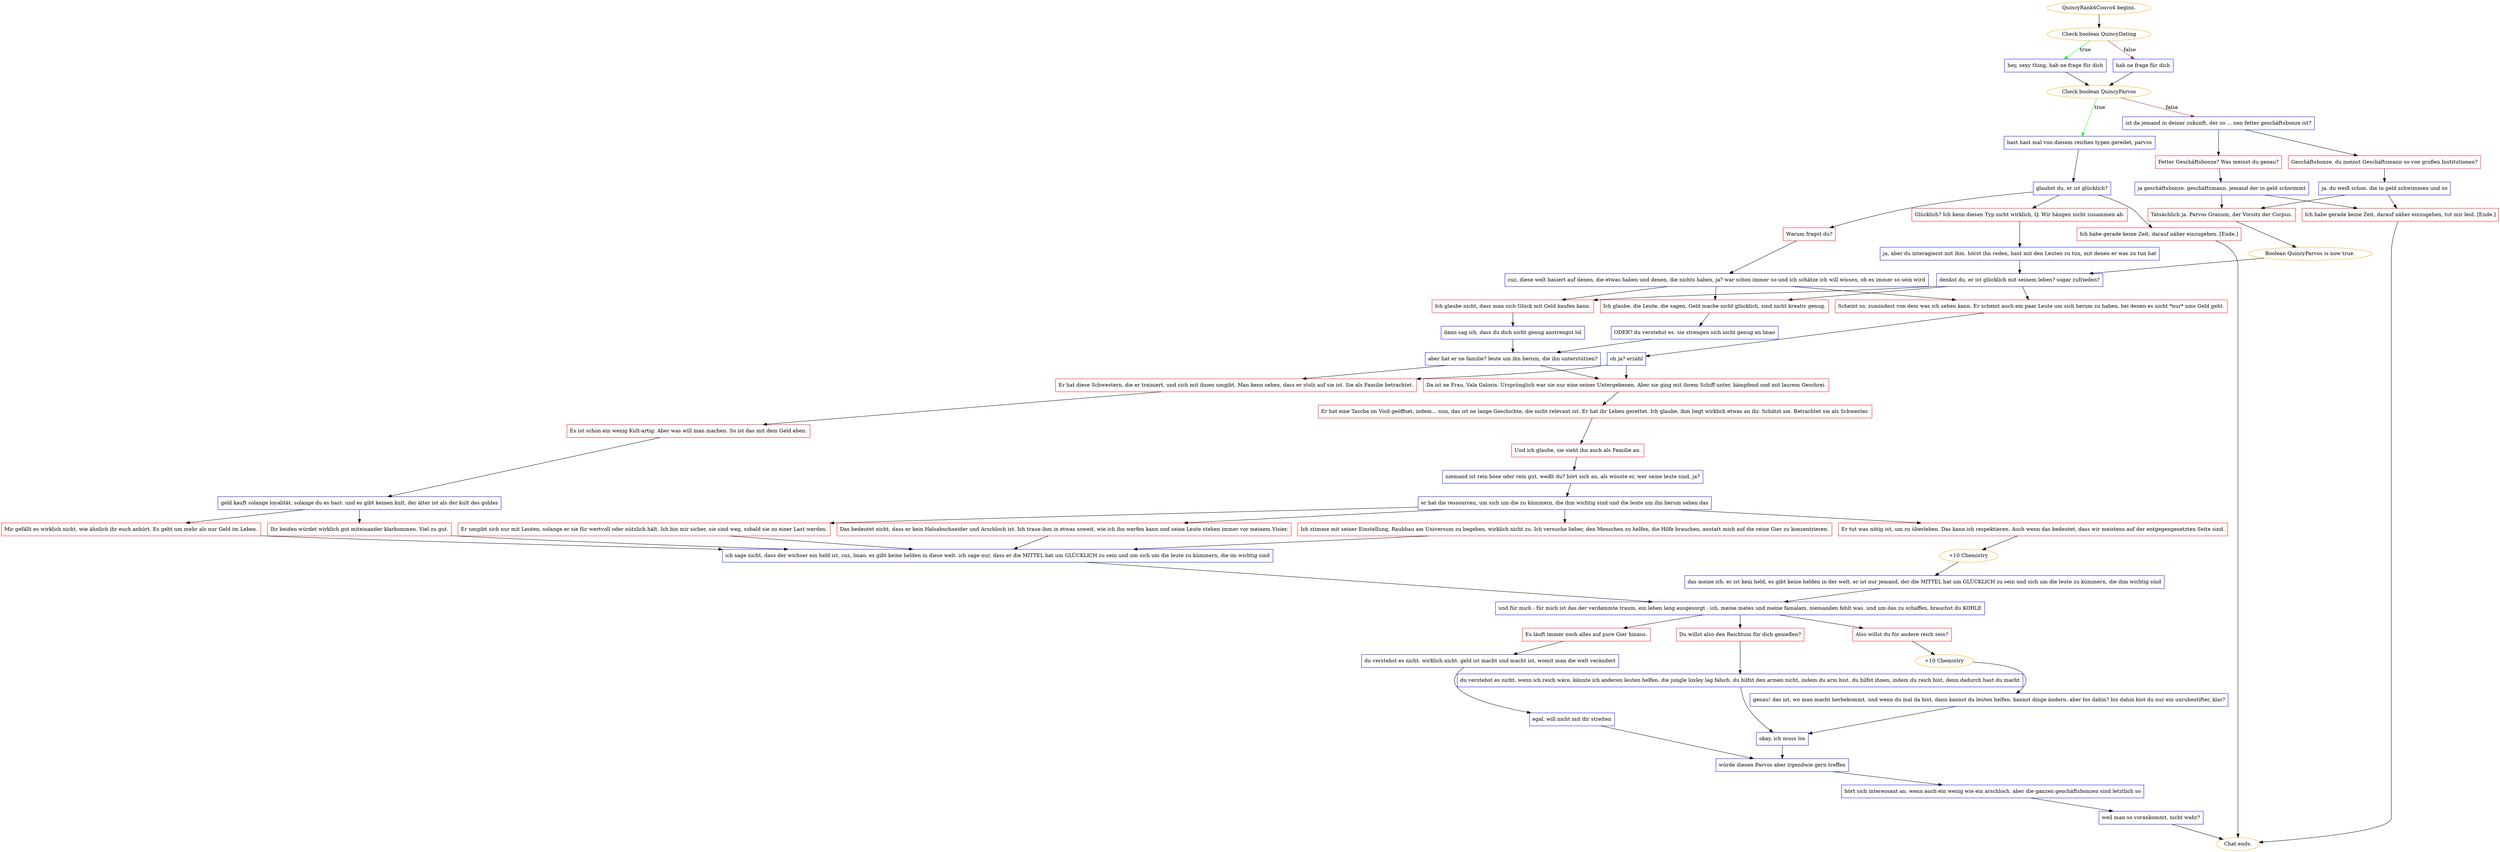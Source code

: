 digraph {
	"QuincyRank4Convo4 begins." [color=orange];
		"QuincyRank4Convo4 begins." -> j1225974393;
	j1225974393 [label="Check boolean QuincyDating",color=orange];
		j1225974393 -> j2090672390 [label=true,color=green];
		j1225974393 -> j2422588141 [label=false,color=brown];
	j2090672390 [label="hey, sexy thing, hab ne frage für dich",shape=box,color=blue];
		j2090672390 -> j729270467;
	j2422588141 [label="hab ne frage für dich",shape=box,color=blue];
		j2422588141 -> j729270467;
	j729270467 [label="Check boolean QuincyParvos",color=orange];
		j729270467 -> j3415697146 [label=true,color=green];
		j729270467 -> j3036089533 [label=false,color=brown];
	j3415697146 [label="hast hast mal von diesem reichen typen geredet, parvos",shape=box,color=blue];
		j3415697146 -> j2802138075;
	j3036089533 [label="ist da jemand in deiner zukunft, der so ... nen fetter geschäftsbonze ist?",shape=box,color=blue];
		j3036089533 -> j2596453687;
		j3036089533 -> j2701753863;
	j2802138075 [label="glaubst du, er ist glücklich?",shape=box,color=blue];
		j2802138075 -> j2959693926;
		j2802138075 -> j1855068809;
		j2802138075 -> j3329010424;
	j2596453687 [label="Fetter Geschäftsbonze? Was meinst du genau?",shape=box,color=red];
		j2596453687 -> j1432156131;
	j2701753863 [label="Geschäftsbonze, du meinst Geschäftsmann so von großen Institutionen?",shape=box,color=red];
		j2701753863 -> j934485944;
	j2959693926 [label="Glücklich? Ich kenn diesen Typ nicht wirklich, Q. Wir hängen nicht zusammen ab.",shape=box,color=red];
		j2959693926 -> j1881121418;
	j1855068809 [label="Warum fragst du?",shape=box,color=red];
		j1855068809 -> j2335902355;
	j3329010424 [label="Ich habe gerade keine Zeit, darauf näher einzugehen. [Ende.]",shape=box,color=red];
		j3329010424 -> "Chat ends.";
	j1432156131 [label="ja geschäftsbonze. geschäftsmann. jemand der in geld schwimmt",shape=box,color=blue];
		j1432156131 -> j4152112424;
		j1432156131 -> j576262991;
	j934485944 [label="ja. du weiß schon. die in geld schwimmen und so",shape=box,color=blue];
		j934485944 -> j4152112424;
		j934485944 -> j576262991;
	j1881121418 [label="ja, aber du interagierst mit ihm. hörst ihn reden, hast mit den Leuten zu tun, mit denen er was zu tun hat",shape=box,color=blue];
		j1881121418 -> j4210497618;
	j2335902355 [label="cuz, diese welt basiert auf denen, die etwas haben und denen, die nichts haben, ja? war schon immer so und ich schätze ich will wissen, ob es immer so sein wird",shape=box,color=blue];
		j2335902355 -> j760884219;
		j2335902355 -> j1153185231;
		j2335902355 -> j1701320898;
	"Chat ends." [color=orange];
	j4152112424 [label="Tatsächlich ja. Parvos Granum, der Vorsitz der Corpus.",shape=box,color=red];
		j4152112424 -> j686349777;
	j576262991 [label="Ich habe gerade keine Zeit, darauf näher einzugehen, tut mir leid. [Ende.]",shape=box,color=red];
		j576262991 -> "Chat ends.";
	j4210497618 [label="denkst du, er ist glücklich mit seinem leben? sogar zufrieden?",shape=box,color=blue];
		j4210497618 -> j760884219;
		j4210497618 -> j1153185231;
		j4210497618 -> j1701320898;
	j760884219 [label="Ich glaube nicht, dass man sich Glück mit Geld kaufen kann.",shape=box,color=red];
		j760884219 -> j3267345343;
	j1153185231 [label="Ich glaube, die Leute, die sagen, Geld mache nicht glücklich, sind nicht kreativ genug.",shape=box,color=red];
		j1153185231 -> j2137486850;
	j1701320898 [label="Scheint so, zumindest von dem was ich sehen kann. Er scheint auch ein paar Leute um sich herum zu haben, bei denen es nicht *nur* ums Geld geht.",shape=box,color=red];
		j1701320898 -> j75160074;
	j686349777 [label="Boolean QuincyParvos is now true.",color=orange];
		j686349777 -> j4210497618;
	j3267345343 [label="dann sag ich, dass du dich nicht genug anstrengst lol",shape=box,color=blue];
		j3267345343 -> j1135792069;
	j2137486850 [label="ODER? du verstehst es. sie strengen sich nicht genug an lmao",shape=box,color=blue];
		j2137486850 -> j1135792069;
	j75160074 [label="oh ja? erzähl",shape=box,color=blue];
		j75160074 -> j4256570862;
		j75160074 -> j3714639662;
	j1135792069 [label="aber hat er ne familie? leute um ihn herum, die ihn unterstützen?",shape=box,color=blue];
		j1135792069 -> j4256570862;
		j1135792069 -> j3714639662;
	j4256570862 [label="Da ist ne Frau, Vala Galoris. Ursprünglich war sie nur eine seiner Untergebenen. Aber sie ging mit ihrem Schiff unter, kämpfend und mit laurem Geschrei.",shape=box,color=red];
		j4256570862 -> j1605873490;
	j3714639662 [label="Er hat diese Schwestern, die er trainiert, und sich mit ihnen umgibt. Man kenn sehen, dass er stolz auf sie ist. Sie als Familie betrachtet.",shape=box,color=red];
		j3714639662 -> j2175809694;
	j1605873490 [label="Er hat eine Tasche im Void geöffnet, indem... nun, das ist ne lange Geschichte, die nicht relevant ist. Er hat ihr Leben gerettet. Ich glaube, ihm liegt wirklich etwas an ihr. Schätzt sie. Betrachtet sie als Schwester.",shape=box,color=red];
		j1605873490 -> j794051290;
	j2175809694 [label="Es ist schon ein wenig Kult-artig. Aber was will man machen. So ist das mit dem Geld eben.",shape=box,color=red];
		j2175809694 -> j834266180;
	j794051290 [label="Und ich glaube, sie sieht ihn auch als Familie an.",shape=box,color=red];
		j794051290 -> j387877412;
	j834266180 [label="geld kauft solange loyalität, solange du es hast. und es gibt keinen kult, der älter ist als der kult des goldes",shape=box,color=blue];
		j834266180 -> j2749020361;
		j834266180 -> j2912577146;
	j387877412 [label="niemand ist rein böse oder rein gut, weißt du? hört sich an, als wüsste er, wer seine leute sind, ja?",shape=box,color=blue];
		j387877412 -> j2794857244;
	j2749020361 [label="Mir gefällt es wirklich nicht, wie ähnlich ihr euch anhört. Es geht um mehr als nur Geld im Leben.",shape=box,color=red];
		j2749020361 -> j540676468;
	j2912577146 [label="Ihr beiden würdet wirklich gut miteinander klarkommen. Viel zu gut.",shape=box,color=red];
		j2912577146 -> j540676468;
	j2794857244 [label="er hat die ressourcen, um sich um die zu kümmern, die ihm wichtig sind und die leute um ihn herum sehen das",shape=box,color=blue];
		j2794857244 -> j71825840;
		j2794857244 -> j3386948557;
		j2794857244 -> j2009267937;
		j2794857244 -> j4111050548;
	j540676468 [label="ich sage nicht, dass der wichser ein held ist, cuz, lmao. es gibt keine helden in diese welt. ich sage nur, dass er die MITTEL hat um GLÜCKLICH zu sein und um sich um die leute zu kümmern, die im wichtig sind",shape=box,color=blue];
		j540676468 -> j1014005139;
	j71825840 [label="Er tut was nötig ist, um zu überleben. Das kann ich respektieren. Auch wenn das bedeutet, dass wir meistens auf der entgegengesetzten Seite sind.",shape=box,color=red];
		j71825840 -> j1579070786;
	j3386948557 [label="Er umgibt sich nur mit Leuten, solange er sie für wertvoll oder nützlich hält. Ich bin mir sicher, sie sind weg, sobald sie zu einer Last werden.",shape=box,color=red];
		j3386948557 -> j540676468;
	j2009267937 [label="Das bedeutet nicht, dass er kein Halsabschneider und Arschloch ist. Ich traue ihm in etwas soweit, wie ich ihn werfen kann und seine Leute stehen immer vor meinem Visier.",shape=box,color=red];
		j2009267937 -> j540676468;
	j4111050548 [label="Ich stimme mit seiner Einstellung, Raubbau am Universum zu begehen, wirklich nicht zu. Ich versuche lieber, den Menschen zu helfen, die Hilfe brauchen, anstatt mich auf die reine Gier zu konzentrieren.",shape=box,color=red];
		j4111050548 -> j540676468;
	j1014005139 [label="und für mich - für mich ist das der verdammte traum. ein leben lang ausgesorgt - ich, meine mates und meine famalam. niemanden fehlt was. und um das zu schaffen, brauchst du KOHLE",shape=box,color=blue];
		j1014005139 -> j4187347871;
		j1014005139 -> j2985921135;
		j1014005139 -> j23036451;
	j1579070786 [label="+10 Chemistry",color=orange];
		j1579070786 -> j3825308858;
	j4187347871 [label="Also willst du für andere reich sein?",shape=box,color=red];
		j4187347871 -> j3563872739;
	j2985921135 [label="Du willst also den Reichtum für dich genießen?",shape=box,color=red];
		j2985921135 -> j2538935849;
	j23036451 [label="Es läuft immer noch alles auf pure Gier hinaus.",shape=box,color=red];
		j23036451 -> j779687368;
	j3825308858 [label="das meine ich. er ist kein held, es gibt keine helden in der welt. er ist nur jemand, der die MITTEL hat um GLÜCKLICH zu sein und sich um die leute zu kümmern, die ihm wichtig sind",shape=box,color=blue];
		j3825308858 -> j1014005139;
	j3563872739 [label="+10 Chemistry",color=orange];
		j3563872739 -> j2007028346;
	j2538935849 [label="du verstehst es nicht. wenn ich reich wäre, könnte ich anderen leuten helfen. die jungle loxley lag falsch. du hilfst den armen nicht, indem du arm bist. du hilfst ihnen, indem du reich bist, denn dadurch hast du macht",shape=box,color=blue];
		j2538935849 -> j137058094;
	j779687368 [label="du verstehst es nicht. wirklich nicht. geld ist macht und macht ist, womit man die welt verändert",shape=box,color=blue];
		j779687368 -> j3924070879;
	j2007028346 [label="genau! das ist, wo man macht herbekommt. und wenn du mal da bist, dann kannst du leuten helfen. kannst dinge ändern. aber bis dahin? bis dahin bist du nur ein unruhestifter, klar?",shape=box,color=blue];
		j2007028346 -> j137058094;
	j137058094 [label="okay, ich muss los",shape=box,color=blue];
		j137058094 -> j1469819676;
	j3924070879 [label="egal, will nicht mit dir streiten",shape=box,color=blue];
		j3924070879 -> j1469819676;
	j1469819676 [label="würde diesen Parvos aber irgendwie gern treffen",shape=box,color=blue];
		j1469819676 -> j2597580556;
	j2597580556 [label="hört sich interessant an. wenn auch ein wenig wie ein arschloch. aber die ganzen geschäftsbonzen sind letztlich so",shape=box,color=blue];
		j2597580556 -> j3452876730;
	j3452876730 [label="weil man so vorankommt, nicht wahr?",shape=box,color=blue];
		j3452876730 -> "Chat ends.";
}